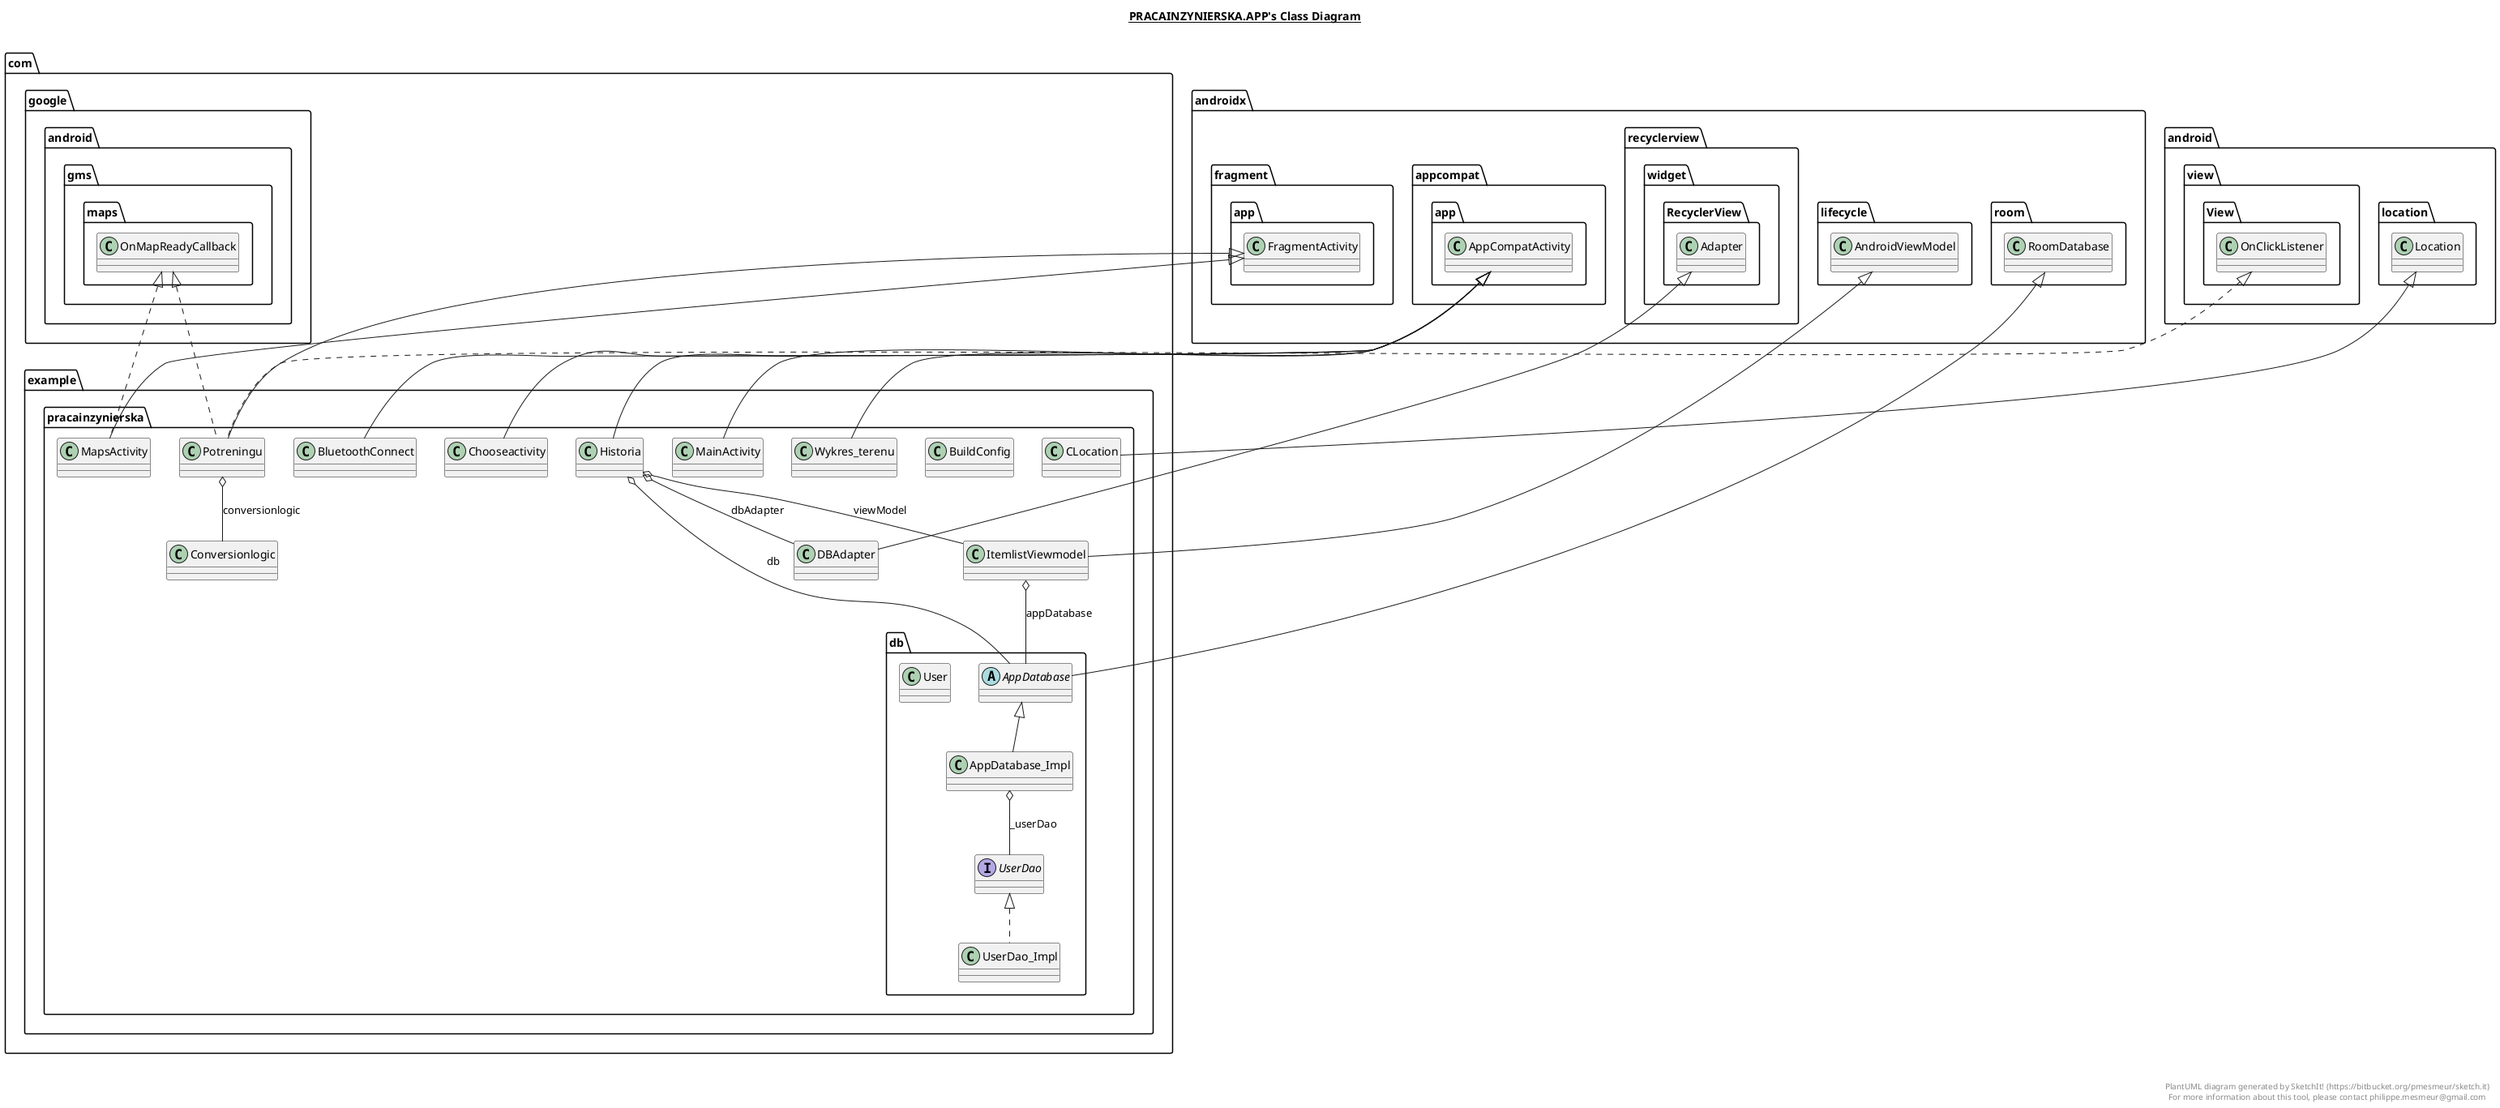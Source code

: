 @startuml

title __PRACAINZYNIERSKA.APP's Class Diagram__\n

  namespace com.example.pracainzynierska {
    class com.example.pracainzynierska.BluetoothConnect {
    }
  }
  

  namespace com.example.pracainzynierska {
    class com.example.pracainzynierska.BuildConfig {
    }
  }
  

  namespace com.example.pracainzynierska {
    class com.example.pracainzynierska.CLocation {
    }
  }
  

  namespace com.example.pracainzynierska {
    class com.example.pracainzynierska.Chooseactivity {
    }
  }
  

  namespace com.example.pracainzynierska {
    class com.example.pracainzynierska.Conversionlogic {
    }
  }
  

  namespace com.example.pracainzynierska {
    class com.example.pracainzynierska.DBAdapter {
    }
  }
  

  namespace com.example.pracainzynierska {
    class com.example.pracainzynierska.Historia {
    }
  }
  

  namespace com.example.pracainzynierska {
    class com.example.pracainzynierska.ItemlistViewmodel {
    }
  }
  

  namespace com.example.pracainzynierska {
    class com.example.pracainzynierska.MainActivity {
    }
  }
  

  namespace com.example.pracainzynierska {
    class com.example.pracainzynierska.MapsActivity {
    }
  }
  

  namespace com.example.pracainzynierska {
    class com.example.pracainzynierska.Potreningu {
    }
  }
  

  namespace com.example.pracainzynierska {
    class com.example.pracainzynierska.Wykres_terenu {
    }
  }
  

  namespace com.example.pracainzynierska {
    namespace db {
      abstract class com.example.pracainzynierska.db.AppDatabase {
      }
    }
  }
  

  namespace com.example.pracainzynierska {
    namespace db {
      class com.example.pracainzynierska.db.AppDatabase_Impl {
      }
    }
  }
  

  namespace com.example.pracainzynierska {
    namespace db {
      class com.example.pracainzynierska.db.User {
      }
    }
  }
  

  namespace com.example.pracainzynierska {
    namespace db {
      interface com.example.pracainzynierska.db.UserDao {
      }
    }
  }
  

  namespace com.example.pracainzynierska {
    namespace db {
      class com.example.pracainzynierska.db.UserDao_Impl {
      }
    }
  }
  

  com.example.pracainzynierska.BluetoothConnect -up-|> androidx.appcompat.app.AppCompatActivity
  com.example.pracainzynierska.CLocation -up-|> android.location.Location
  com.example.pracainzynierska.Chooseactivity -up-|> androidx.appcompat.app.AppCompatActivity
  com.example.pracainzynierska.DBAdapter -up-|> androidx.recyclerview.widget.RecyclerView.Adapter
  com.example.pracainzynierska.DBAdapter o-- com.example.pracainzynierska.DBAdapter.HandleDataClick : clickListener
  com.example.pracainzynierska.Historia .up.|> com.example.pracainzynierska.DBAdapter.HandleDataClick
  com.example.pracainzynierska.Historia -up-|> androidx.appcompat.app.AppCompatActivity
  com.example.pracainzynierska.Historia o-- com.example.pracainzynierska.db.AppDatabase : db
  com.example.pracainzynierska.Historia o-- com.example.pracainzynierska.DBAdapter : dbAdapter
  com.example.pracainzynierska.Historia o-- com.example.pracainzynierska.ItemlistViewmodel : viewModel
  com.example.pracainzynierska.ItemlistViewmodel -up-|> androidx.lifecycle.AndroidViewModel
  com.example.pracainzynierska.ItemlistViewmodel o-- com.example.pracainzynierska.db.AppDatabase : appDatabase
  com.example.pracainzynierska.MainActivity -up-|> androidx.appcompat.app.AppCompatActivity
  com.example.pracainzynierska.MapsActivity .up.|> com.google.android.gms.maps.OnMapReadyCallback
  com.example.pracainzynierska.MapsActivity -up-|> androidx.fragment.app.FragmentActivity
  com.example.pracainzynierska.Potreningu .up.|> android.view.View.OnClickListener
  com.example.pracainzynierska.Potreningu .up.|> com.google.android.gms.maps.OnMapReadyCallback
  com.example.pracainzynierska.Potreningu -up-|> androidx.fragment.app.FragmentActivity
  com.example.pracainzynierska.Potreningu o-- com.example.pracainzynierska.Conversionlogic : conversionlogic
  com.example.pracainzynierska.Wykres_terenu -up-|> androidx.appcompat.app.AppCompatActivity
  com.example.pracainzynierska.db.AppDatabase -up-|> androidx.room.RoomDatabase
  com.example.pracainzynierska.db.AppDatabase_Impl -up-|> com.example.pracainzynierska.db.AppDatabase
  com.example.pracainzynierska.db.AppDatabase_Impl o-- com.example.pracainzynierska.db.UserDao : _userDao
  com.example.pracainzynierska.db.UserDao_Impl .up.|> com.example.pracainzynierska.db.UserDao


right footer


PlantUML diagram generated by SketchIt! (https://bitbucket.org/pmesmeur/sketch.it)
For more information about this tool, please contact philippe.mesmeur@gmail.com
endfooter

@enduml
